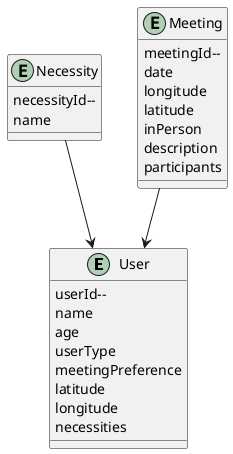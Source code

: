 @startuml
    entity User {
    
        userId--
        name
        age
        userType
        meetingPreference
        latitude
        longitude
        necessities
    }

    entity Necessity{
        
        necessityId--
        name
    }

    entity Meeting {
        
        meetingId--
        date
        longitude
        latitude
        inPerson
        description
        participants
    }

    Meeting --> User
    Necessity --> User

@enduml